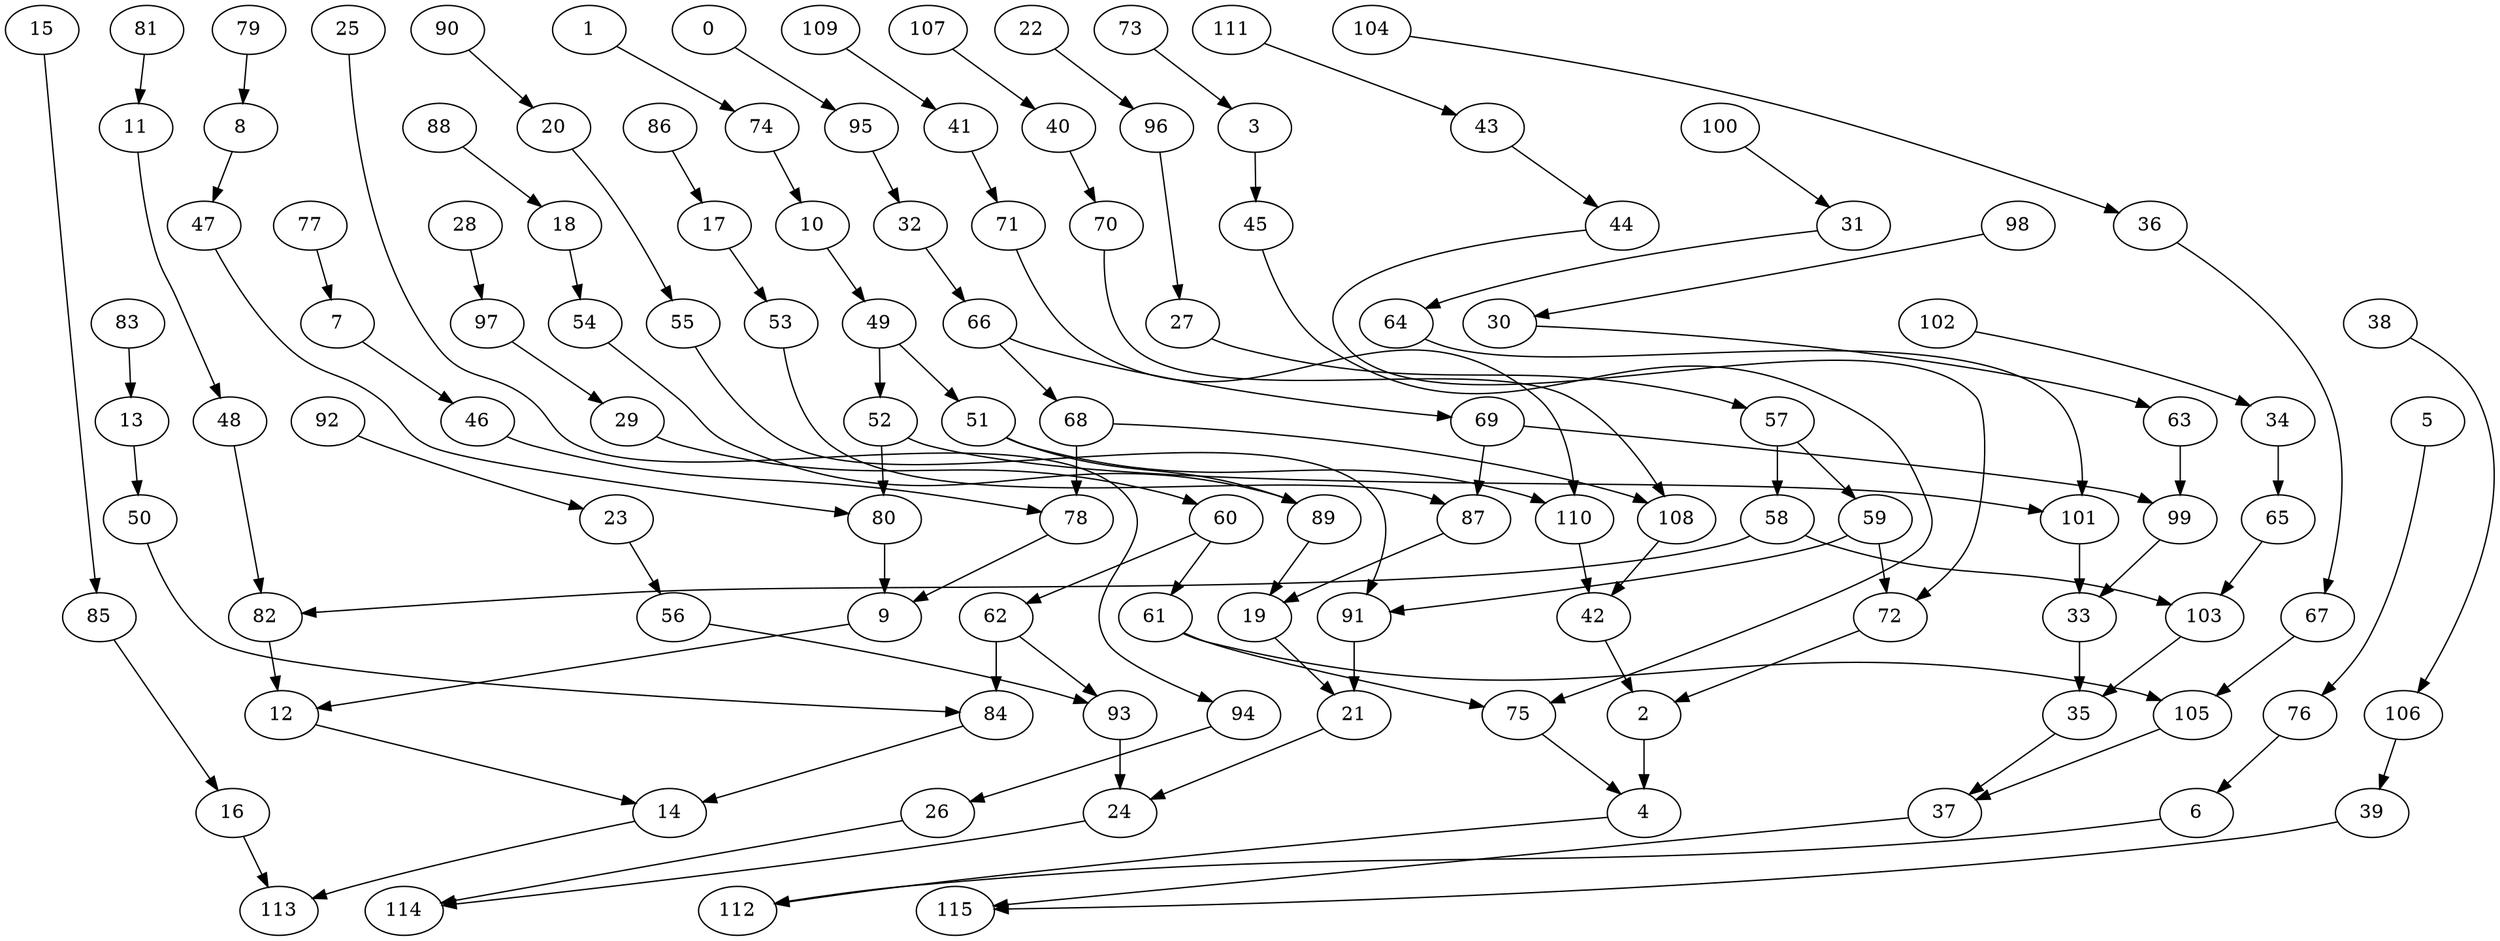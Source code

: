 digraph g {
0;
1;
2;
3;
4;
5;
6;
7;
8;
9;
10;
11;
12;
13;
14;
15;
16;
17;
18;
19;
20;
21;
22;
23;
24;
25;
26;
27;
28;
29;
30;
31;
32;
33;
34;
35;
36;
37;
38;
39;
40;
41;
42;
43;
44;
45;
46;
47;
48;
49;
50;
51;
52;
53;
54;
55;
56;
57;
58;
59;
60;
61;
62;
63;
64;
65;
66;
67;
68;
69;
70;
71;
72;
73;
74;
75;
76;
77;
78;
79;
80;
81;
82;
83;
84;
85;
86;
87;
88;
89;
90;
91;
92;
93;
94;
95;
96;
97;
98;
99;
100;
101;
102;
103;
104;
105;
106;
107;
108;
109;
110;
111;
112;
113;
114;
115;
0 -> 95 [weight=0];
1 -> 74 [weight=0];
2 -> 4 [weight=1];
3 -> 45 [weight=0];
4 -> 112 [weight=0];
5 -> 76 [weight=0];
6 -> 112 [weight=0];
7 -> 46 [weight=0];
8 -> 47 [weight=0];
9 -> 12 [weight=0];
10 -> 49 [weight=0];
11 -> 48 [weight=0];
12 -> 14 [weight=0];
13 -> 50 [weight=0];
14 -> 113 [weight=0];
15 -> 85 [weight=0];
16 -> 113 [weight=0];
17 -> 53 [weight=0];
18 -> 54 [weight=0];
19 -> 21 [weight=0];
20 -> 55 [weight=0];
21 -> 24 [weight=0];
22 -> 96 [weight=0];
23 -> 56 [weight=0];
24 -> 114 [weight=0];
25 -> 94 [weight=0];
26 -> 114 [weight=0];
27 -> 57 [weight=0];
28 -> 97 [weight=0];
29 -> 60 [weight=0];
30 -> 63 [weight=0];
31 -> 64 [weight=0];
32 -> 66 [weight=0];
33 -> 35 [weight=1];
34 -> 65 [weight=0];
35 -> 37 [weight=0];
36 -> 67 [weight=0];
37 -> 115 [weight=0];
38 -> 106 [weight=0];
39 -> 115 [weight=0];
40 -> 70 [weight=0];
41 -> 71 [weight=0];
42 -> 2 [weight=0];
43 -> 44 [weight=0];
44 -> 72 [weight=0];
45 -> 75 [weight=0];
46 -> 78 [weight=0];
47 -> 80 [weight=0];
48 -> 82 [weight=0];
49 -> 51 [weight=0];
49 -> 52 [weight=0];
50 -> 84 [weight=0];
51 -> 110 [weight=0];
51 -> 89 [weight=0];
52 -> 101 [weight=0];
52 -> 80 [weight=0];
53 -> 87 [weight=0];
54 -> 89 [weight=0];
55 -> 91 [weight=0];
56 -> 93 [weight=0];
57 -> 59 [weight=0];
57 -> 58 [weight=2];
58 -> 103 [weight=0];
58 -> 82 [weight=0];
59 -> 72 [weight=0];
59 -> 91 [weight=0];
60 -> 61 [weight=0];
60 -> 62 [weight=0];
61 -> 105 [weight=0];
61 -> 75 [weight=0];
62 -> 84 [weight=1];
62 -> 93 [weight=0];
63 -> 99 [weight=0];
64 -> 101 [weight=0];
65 -> 103 [weight=0];
66 -> 68 [weight=0];
66 -> 69 [weight=0];
67 -> 105 [weight=0];
68 -> 108 [weight=0];
68 -> 78 [weight=1];
69 -> 99 [weight=0];
69 -> 87 [weight=0];
70 -> 108 [weight=0];
71 -> 110 [weight=0];
72 -> 2 [weight=0];
73 -> 3 [weight=0];
74 -> 10 [weight=0];
75 -> 4 [weight=0];
76 -> 6 [weight=0];
77 -> 7 [weight=0];
78 -> 9 [weight=0];
79 -> 8 [weight=0];
80 -> 9 [weight=1];
81 -> 11 [weight=0];
82 -> 12 [weight=0];
83 -> 13 [weight=0];
84 -> 14 [weight=0];
85 -> 16 [weight=0];
86 -> 17 [weight=0];
87 -> 19 [weight=0];
88 -> 18 [weight=0];
89 -> 19 [weight=0];
90 -> 20 [weight=0];
91 -> 21 [weight=1];
92 -> 23 [weight=0];
93 -> 24 [weight=1];
94 -> 26 [weight=0];
95 -> 32 [weight=0];
96 -> 27 [weight=0];
97 -> 29 [weight=0];
98 -> 30 [weight=0];
99 -> 33 [weight=0];
100 -> 31 [weight=0];
101 -> 33 [weight=1];
102 -> 34 [weight=0];
103 -> 35 [weight=0];
104 -> 36 [weight=0];
105 -> 37 [weight=0];
106 -> 39 [weight=0];
107 -> 40 [weight=0];
108 -> 42 [weight=0];
109 -> 41 [weight=0];
110 -> 42 [weight=0];
111 -> 43 [weight=0];
}
